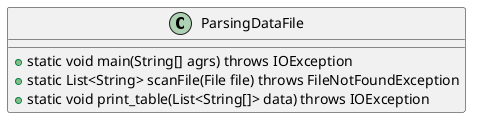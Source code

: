 @startuml

class ParsingDataFile{
    + static void main(String[] agrs) throws IOException
    + static List<String> scanFile(File file) throws FileNotFoundException
    + static void print_table(List<String[]> data) throws IOException
}

@enduml